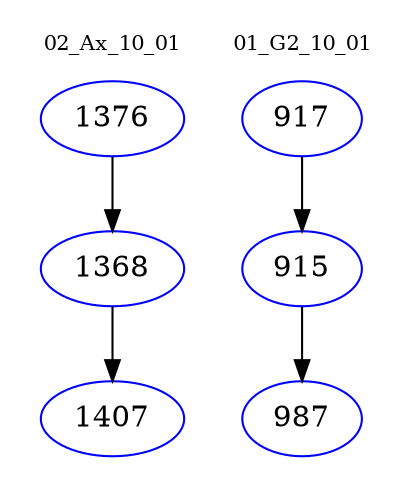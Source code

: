 digraph{
subgraph cluster_0 {
color = white
label = "02_Ax_10_01";
fontsize=10;
T0_1376 [label="1376", color="blue"]
T0_1376 -> T0_1368 [color="black"]
T0_1368 [label="1368", color="blue"]
T0_1368 -> T0_1407 [color="black"]
T0_1407 [label="1407", color="blue"]
}
subgraph cluster_1 {
color = white
label = "01_G2_10_01";
fontsize=10;
T1_917 [label="917", color="blue"]
T1_917 -> T1_915 [color="black"]
T1_915 [label="915", color="blue"]
T1_915 -> T1_987 [color="black"]
T1_987 [label="987", color="blue"]
}
}

